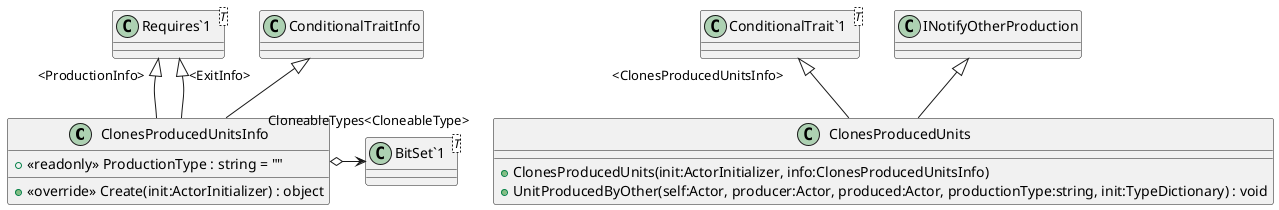 @startuml
class ClonesProducedUnitsInfo {
    + <<readonly>> ProductionType : string = ""
    + <<override>> Create(init:ActorInitializer) : object
}
class ClonesProducedUnits {
    + ClonesProducedUnits(init:ActorInitializer, info:ClonesProducedUnitsInfo)
    + UnitProducedByOther(self:Actor, producer:Actor, produced:Actor, productionType:string, init:TypeDictionary) : void
}
class "Requires`1"<T> {
}
class "BitSet`1"<T> {
}
class "ConditionalTrait`1"<T> {
}
ConditionalTraitInfo <|-- ClonesProducedUnitsInfo
"Requires`1" "<ProductionInfo>" <|-- ClonesProducedUnitsInfo
"Requires`1" "<ExitInfo>" <|-- ClonesProducedUnitsInfo
ClonesProducedUnitsInfo o-> "CloneableTypes<CloneableType>" "BitSet`1"
"ConditionalTrait`1" "<ClonesProducedUnitsInfo>" <|-- ClonesProducedUnits
INotifyOtherProduction <|-- ClonesProducedUnits
@enduml
